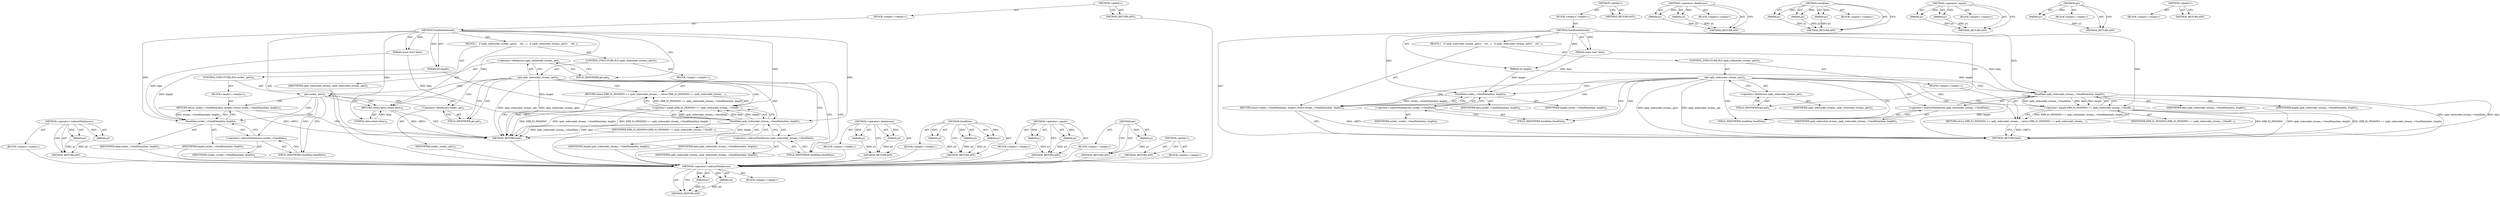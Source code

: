 digraph "&lt;global&gt;" {
vulnerable_75 [label=<(METHOD,&lt;operator&gt;.indirectFieldAccess)>];
vulnerable_76 [label=<(PARAM,p1)>];
vulnerable_77 [label=<(PARAM,p2)>];
vulnerable_78 [label=<(BLOCK,&lt;empty&gt;,&lt;empty&gt;)>];
vulnerable_79 [label=<(METHOD_RETURN,ANY)>];
vulnerable_6 [label=<(METHOD,&lt;global&gt;)<SUB>1</SUB>>];
vulnerable_7 [label=<(BLOCK,&lt;empty&gt;,&lt;empty&gt;)<SUB>1</SUB>>];
vulnerable_8 [label=<(METHOD,SendDataInternal)<SUB>1</SUB>>];
vulnerable_9 [label=<(PARAM,const char* data)<SUB>1</SUB>>];
vulnerable_10 [label=<(PARAM,int length)<SUB>1</SUB>>];
vulnerable_11 [label=<(BLOCK,{
   if (spdy_websocket_stream_.get())
     ret...,{
   if (spdy_websocket_stream_.get())
     ret...)<SUB>1</SUB>>];
vulnerable_12 [label=<(CONTROL_STRUCTURE,IF,if (spdy_websocket_stream_.get()))<SUB>2</SUB>>];
vulnerable_13 [label=<(get,spdy_websocket_stream_.get())<SUB>2</SUB>>];
vulnerable_14 [label=<(&lt;operator&gt;.fieldAccess,spdy_websocket_stream_.get)<SUB>2</SUB>>];
vulnerable_15 [label=<(IDENTIFIER,spdy_websocket_stream_,spdy_websocket_stream_.get())<SUB>2</SUB>>];
vulnerable_16 [label=<(FIELD_IDENTIFIER,get,get)<SUB>2</SUB>>];
vulnerable_17 [label=<(BLOCK,&lt;empty&gt;,&lt;empty&gt;)<SUB>3</SUB>>];
vulnerable_18 [label=<(RETURN,return ERR_IO_PENDING == spdy_websocket_stream_...,return ERR_IO_PENDING == spdy_websocket_stream_...)<SUB>3</SUB>>];
vulnerable_19 [label=<(&lt;operator&gt;.equals,ERR_IO_PENDING == spdy_websocket_stream_-&gt;SendD...)<SUB>3</SUB>>];
vulnerable_20 [label=<(IDENTIFIER,ERR_IO_PENDING,ERR_IO_PENDING == spdy_websocket_stream_-&gt;SendD...)<SUB>3</SUB>>];
vulnerable_21 [label=<(SendData,spdy_websocket_stream_-&gt;SendData(data, length))<SUB>3</SUB>>];
vulnerable_22 [label=<(&lt;operator&gt;.indirectFieldAccess,spdy_websocket_stream_-&gt;SendData)<SUB>3</SUB>>];
vulnerable_23 [label=<(IDENTIFIER,spdy_websocket_stream_,spdy_websocket_stream_-&gt;SendData(data, length))<SUB>3</SUB>>];
vulnerable_24 [label=<(FIELD_IDENTIFIER,SendData,SendData)<SUB>3</SUB>>];
vulnerable_25 [label=<(IDENTIFIER,data,spdy_websocket_stream_-&gt;SendData(data, length))<SUB>3</SUB>>];
vulnerable_26 [label=<(IDENTIFIER,length,spdy_websocket_stream_-&gt;SendData(data, length))<SUB>3</SUB>>];
vulnerable_27 [label=<(RETURN,return socket_-&gt;SendData(data, length);,return socket_-&gt;SendData(data, length);)<SUB>4</SUB>>];
vulnerable_28 [label=<(SendData,socket_-&gt;SendData(data, length))<SUB>4</SUB>>];
vulnerable_29 [label=<(&lt;operator&gt;.indirectFieldAccess,socket_-&gt;SendData)<SUB>4</SUB>>];
vulnerable_30 [label=<(IDENTIFIER,socket_,socket_-&gt;SendData(data, length))<SUB>4</SUB>>];
vulnerable_31 [label=<(FIELD_IDENTIFIER,SendData,SendData)<SUB>4</SUB>>];
vulnerable_32 [label=<(IDENTIFIER,data,socket_-&gt;SendData(data, length))<SUB>4</SUB>>];
vulnerable_33 [label=<(IDENTIFIER,length,socket_-&gt;SendData(data, length))<SUB>4</SUB>>];
vulnerable_34 [label=<(METHOD_RETURN,bool)<SUB>1</SUB>>];
vulnerable_36 [label=<(METHOD_RETURN,ANY)<SUB>1</SUB>>];
vulnerable_59 [label=<(METHOD,&lt;operator&gt;.fieldAccess)>];
vulnerable_60 [label=<(PARAM,p1)>];
vulnerable_61 [label=<(PARAM,p2)>];
vulnerable_62 [label=<(BLOCK,&lt;empty&gt;,&lt;empty&gt;)>];
vulnerable_63 [label=<(METHOD_RETURN,ANY)>];
vulnerable_69 [label=<(METHOD,SendData)>];
vulnerable_70 [label=<(PARAM,p1)>];
vulnerable_71 [label=<(PARAM,p2)>];
vulnerable_72 [label=<(PARAM,p3)>];
vulnerable_73 [label=<(BLOCK,&lt;empty&gt;,&lt;empty&gt;)>];
vulnerable_74 [label=<(METHOD_RETURN,ANY)>];
vulnerable_64 [label=<(METHOD,&lt;operator&gt;.equals)>];
vulnerable_65 [label=<(PARAM,p1)>];
vulnerable_66 [label=<(PARAM,p2)>];
vulnerable_67 [label=<(BLOCK,&lt;empty&gt;,&lt;empty&gt;)>];
vulnerable_68 [label=<(METHOD_RETURN,ANY)>];
vulnerable_55 [label=<(METHOD,get)>];
vulnerable_56 [label=<(PARAM,p1)>];
vulnerable_57 [label=<(BLOCK,&lt;empty&gt;,&lt;empty&gt;)>];
vulnerable_58 [label=<(METHOD_RETURN,ANY)>];
vulnerable_49 [label=<(METHOD,&lt;global&gt;)<SUB>1</SUB>>];
vulnerable_50 [label=<(BLOCK,&lt;empty&gt;,&lt;empty&gt;)>];
vulnerable_51 [label=<(METHOD_RETURN,ANY)>];
fixed_83 [label=<(METHOD,&lt;operator&gt;.indirectFieldAccess)>];
fixed_84 [label=<(PARAM,p1)>];
fixed_85 [label=<(PARAM,p2)>];
fixed_86 [label=<(BLOCK,&lt;empty&gt;,&lt;empty&gt;)>];
fixed_87 [label=<(METHOD_RETURN,ANY)>];
fixed_6 [label=<(METHOD,&lt;global&gt;)<SUB>1</SUB>>];
fixed_7 [label=<(BLOCK,&lt;empty&gt;,&lt;empty&gt;)<SUB>1</SUB>>];
fixed_8 [label=<(METHOD,SendDataInternal)<SUB>1</SUB>>];
fixed_9 [label=<(PARAM,const char* data)<SUB>1</SUB>>];
fixed_10 [label=<(PARAM,int length)<SUB>1</SUB>>];
fixed_11 [label=<(BLOCK,{
   if (spdy_websocket_stream_.get())
     ret...,{
   if (spdy_websocket_stream_.get())
     ret...)<SUB>1</SUB>>];
fixed_12 [label=<(CONTROL_STRUCTURE,IF,if (spdy_websocket_stream_.get()))<SUB>2</SUB>>];
fixed_13 [label=<(get,spdy_websocket_stream_.get())<SUB>2</SUB>>];
fixed_14 [label=<(&lt;operator&gt;.fieldAccess,spdy_websocket_stream_.get)<SUB>2</SUB>>];
fixed_15 [label=<(IDENTIFIER,spdy_websocket_stream_,spdy_websocket_stream_.get())<SUB>2</SUB>>];
fixed_16 [label=<(FIELD_IDENTIFIER,get,get)<SUB>2</SUB>>];
fixed_17 [label=<(BLOCK,&lt;empty&gt;,&lt;empty&gt;)<SUB>3</SUB>>];
fixed_18 [label=<(RETURN,return ERR_IO_PENDING == spdy_websocket_stream_...,return ERR_IO_PENDING == spdy_websocket_stream_...)<SUB>3</SUB>>];
fixed_19 [label=<(&lt;operator&gt;.equals,ERR_IO_PENDING == spdy_websocket_stream_-&gt;SendD...)<SUB>3</SUB>>];
fixed_20 [label=<(IDENTIFIER,ERR_IO_PENDING,ERR_IO_PENDING == spdy_websocket_stream_-&gt;SendD...)<SUB>3</SUB>>];
fixed_21 [label=<(SendData,spdy_websocket_stream_-&gt;SendData(data, length))<SUB>3</SUB>>];
fixed_22 [label=<(&lt;operator&gt;.indirectFieldAccess,spdy_websocket_stream_-&gt;SendData)<SUB>3</SUB>>];
fixed_23 [label=<(IDENTIFIER,spdy_websocket_stream_,spdy_websocket_stream_-&gt;SendData(data, length))<SUB>3</SUB>>];
fixed_24 [label=<(FIELD_IDENTIFIER,SendData,SendData)<SUB>3</SUB>>];
fixed_25 [label=<(IDENTIFIER,data,spdy_websocket_stream_-&gt;SendData(data, length))<SUB>3</SUB>>];
fixed_26 [label=<(IDENTIFIER,length,spdy_websocket_stream_-&gt;SendData(data, length))<SUB>3</SUB>>];
fixed_27 [label=<(CONTROL_STRUCTURE,IF,if (socket_.get()))<SUB>4</SUB>>];
fixed_28 [label=<(get,socket_.get())<SUB>4</SUB>>];
fixed_29 [label=<(&lt;operator&gt;.fieldAccess,socket_.get)<SUB>4</SUB>>];
fixed_30 [label=<(IDENTIFIER,socket_,socket_.get())<SUB>4</SUB>>];
fixed_31 [label=<(FIELD_IDENTIFIER,get,get)<SUB>4</SUB>>];
fixed_32 [label=<(BLOCK,&lt;empty&gt;,&lt;empty&gt;)<SUB>5</SUB>>];
fixed_33 [label=<(RETURN,return socket_-&gt;SendData(data, length);,return socket_-&gt;SendData(data, length);)<SUB>5</SUB>>];
fixed_34 [label=<(SendData,socket_-&gt;SendData(data, length))<SUB>5</SUB>>];
fixed_35 [label=<(&lt;operator&gt;.indirectFieldAccess,socket_-&gt;SendData)<SUB>5</SUB>>];
fixed_36 [label=<(IDENTIFIER,socket_,socket_-&gt;SendData(data, length))<SUB>5</SUB>>];
fixed_37 [label=<(FIELD_IDENTIFIER,SendData,SendData)<SUB>5</SUB>>];
fixed_38 [label=<(IDENTIFIER,data,socket_-&gt;SendData(data, length))<SUB>5</SUB>>];
fixed_39 [label=<(IDENTIFIER,length,socket_-&gt;SendData(data, length))<SUB>5</SUB>>];
fixed_40 [label=<(RETURN,return false;,return false;)<SUB>6</SUB>>];
fixed_41 [label=<(LITERAL,false,return false;)<SUB>6</SUB>>];
fixed_42 [label=<(METHOD_RETURN,bool)<SUB>1</SUB>>];
fixed_44 [label=<(METHOD_RETURN,ANY)<SUB>1</SUB>>];
fixed_67 [label=<(METHOD,&lt;operator&gt;.fieldAccess)>];
fixed_68 [label=<(PARAM,p1)>];
fixed_69 [label=<(PARAM,p2)>];
fixed_70 [label=<(BLOCK,&lt;empty&gt;,&lt;empty&gt;)>];
fixed_71 [label=<(METHOD_RETURN,ANY)>];
fixed_77 [label=<(METHOD,SendData)>];
fixed_78 [label=<(PARAM,p1)>];
fixed_79 [label=<(PARAM,p2)>];
fixed_80 [label=<(PARAM,p3)>];
fixed_81 [label=<(BLOCK,&lt;empty&gt;,&lt;empty&gt;)>];
fixed_82 [label=<(METHOD_RETURN,ANY)>];
fixed_72 [label=<(METHOD,&lt;operator&gt;.equals)>];
fixed_73 [label=<(PARAM,p1)>];
fixed_74 [label=<(PARAM,p2)>];
fixed_75 [label=<(BLOCK,&lt;empty&gt;,&lt;empty&gt;)>];
fixed_76 [label=<(METHOD_RETURN,ANY)>];
fixed_63 [label=<(METHOD,get)>];
fixed_64 [label=<(PARAM,p1)>];
fixed_65 [label=<(BLOCK,&lt;empty&gt;,&lt;empty&gt;)>];
fixed_66 [label=<(METHOD_RETURN,ANY)>];
fixed_57 [label=<(METHOD,&lt;global&gt;)<SUB>1</SUB>>];
fixed_58 [label=<(BLOCK,&lt;empty&gt;,&lt;empty&gt;)>];
fixed_59 [label=<(METHOD_RETURN,ANY)>];
vulnerable_75 -> vulnerable_76  [key=0, label="AST: "];
vulnerable_75 -> vulnerable_76  [key=1, label="DDG: "];
vulnerable_75 -> vulnerable_78  [key=0, label="AST: "];
vulnerable_75 -> vulnerable_77  [key=0, label="AST: "];
vulnerable_75 -> vulnerable_77  [key=1, label="DDG: "];
vulnerable_75 -> vulnerable_79  [key=0, label="AST: "];
vulnerable_75 -> vulnerable_79  [key=1, label="CFG: "];
vulnerable_76 -> vulnerable_79  [key=0, label="DDG: p1"];
vulnerable_77 -> vulnerable_79  [key=0, label="DDG: p2"];
vulnerable_6 -> vulnerable_7  [key=0, label="AST: "];
vulnerable_6 -> vulnerable_36  [key=0, label="AST: "];
vulnerable_6 -> vulnerable_36  [key=1, label="CFG: "];
vulnerable_7 -> vulnerable_8  [key=0, label="AST: "];
vulnerable_8 -> vulnerable_9  [key=0, label="AST: "];
vulnerable_8 -> vulnerable_9  [key=1, label="DDG: "];
vulnerable_8 -> vulnerable_10  [key=0, label="AST: "];
vulnerable_8 -> vulnerable_10  [key=1, label="DDG: "];
vulnerable_8 -> vulnerable_11  [key=0, label="AST: "];
vulnerable_8 -> vulnerable_34  [key=0, label="AST: "];
vulnerable_8 -> vulnerable_16  [key=0, label="CFG: "];
vulnerable_8 -> vulnerable_28  [key=0, label="DDG: "];
vulnerable_8 -> vulnerable_19  [key=0, label="DDG: "];
vulnerable_8 -> vulnerable_21  [key=0, label="DDG: "];
vulnerable_9 -> vulnerable_28  [key=0, label="DDG: data"];
vulnerable_9 -> vulnerable_21  [key=0, label="DDG: data"];
vulnerable_10 -> vulnerable_28  [key=0, label="DDG: length"];
vulnerable_10 -> vulnerable_21  [key=0, label="DDG: length"];
vulnerable_11 -> vulnerable_12  [key=0, label="AST: "];
vulnerable_11 -> vulnerable_27  [key=0, label="AST: "];
vulnerable_12 -> vulnerable_13  [key=0, label="AST: "];
vulnerable_12 -> vulnerable_17  [key=0, label="AST: "];
vulnerable_13 -> vulnerable_14  [key=0, label="AST: "];
vulnerable_13 -> vulnerable_24  [key=0, label="CFG: "];
vulnerable_13 -> vulnerable_24  [key=1, label="CDG: "];
vulnerable_13 -> vulnerable_31  [key=0, label="CFG: "];
vulnerable_13 -> vulnerable_31  [key=1, label="CDG: "];
vulnerable_13 -> vulnerable_34  [key=0, label="DDG: spdy_websocket_stream_.get"];
vulnerable_13 -> vulnerable_34  [key=1, label="DDG: spdy_websocket_stream_.get()"];
vulnerable_13 -> vulnerable_29  [key=0, label="CDG: "];
vulnerable_13 -> vulnerable_21  [key=0, label="CDG: "];
vulnerable_13 -> vulnerable_18  [key=0, label="CDG: "];
vulnerable_13 -> vulnerable_19  [key=0, label="CDG: "];
vulnerable_13 -> vulnerable_28  [key=0, label="CDG: "];
vulnerable_13 -> vulnerable_22  [key=0, label="CDG: "];
vulnerable_13 -> vulnerable_27  [key=0, label="CDG: "];
vulnerable_14 -> vulnerable_15  [key=0, label="AST: "];
vulnerable_14 -> vulnerable_16  [key=0, label="AST: "];
vulnerable_14 -> vulnerable_13  [key=0, label="CFG: "];
vulnerable_16 -> vulnerable_14  [key=0, label="CFG: "];
vulnerable_17 -> vulnerable_18  [key=0, label="AST: "];
vulnerable_18 -> vulnerable_19  [key=0, label="AST: "];
vulnerable_18 -> vulnerable_34  [key=0, label="CFG: "];
vulnerable_18 -> vulnerable_34  [key=1, label="DDG: &lt;RET&gt;"];
vulnerable_19 -> vulnerable_20  [key=0, label="AST: "];
vulnerable_19 -> vulnerable_21  [key=0, label="AST: "];
vulnerable_19 -> vulnerable_18  [key=0, label="CFG: "];
vulnerable_19 -> vulnerable_18  [key=1, label="DDG: ERR_IO_PENDING == spdy_websocket_stream_-&gt;SendData(data, length)"];
vulnerable_19 -> vulnerable_34  [key=0, label="DDG: ERR_IO_PENDING"];
vulnerable_19 -> vulnerable_34  [key=1, label="DDG: spdy_websocket_stream_-&gt;SendData(data, length)"];
vulnerable_19 -> vulnerable_34  [key=2, label="DDG: ERR_IO_PENDING == spdy_websocket_stream_-&gt;SendData(data, length)"];
vulnerable_21 -> vulnerable_22  [key=0, label="AST: "];
vulnerable_21 -> vulnerable_25  [key=0, label="AST: "];
vulnerable_21 -> vulnerable_26  [key=0, label="AST: "];
vulnerable_21 -> vulnerable_19  [key=0, label="CFG: "];
vulnerable_21 -> vulnerable_19  [key=1, label="DDG: spdy_websocket_stream_-&gt;SendData"];
vulnerable_21 -> vulnerable_19  [key=2, label="DDG: data"];
vulnerable_21 -> vulnerable_19  [key=3, label="DDG: length"];
vulnerable_21 -> vulnerable_34  [key=0, label="DDG: spdy_websocket_stream_-&gt;SendData"];
vulnerable_21 -> vulnerable_34  [key=1, label="DDG: data"];
vulnerable_21 -> vulnerable_34  [key=2, label="DDG: length"];
vulnerable_22 -> vulnerable_23  [key=0, label="AST: "];
vulnerable_22 -> vulnerable_24  [key=0, label="AST: "];
vulnerable_22 -> vulnerable_21  [key=0, label="CFG: "];
vulnerable_24 -> vulnerable_22  [key=0, label="CFG: "];
vulnerable_27 -> vulnerable_28  [key=0, label="AST: "];
vulnerable_27 -> vulnerable_34  [key=0, label="CFG: "];
vulnerable_27 -> vulnerable_34  [key=1, label="DDG: &lt;RET&gt;"];
vulnerable_28 -> vulnerable_29  [key=0, label="AST: "];
vulnerable_28 -> vulnerable_32  [key=0, label="AST: "];
vulnerable_28 -> vulnerable_33  [key=0, label="AST: "];
vulnerable_28 -> vulnerable_27  [key=0, label="CFG: "];
vulnerable_28 -> vulnerable_27  [key=1, label="DDG: socket_-&gt;SendData(data, length)"];
vulnerable_29 -> vulnerable_30  [key=0, label="AST: "];
vulnerable_29 -> vulnerable_31  [key=0, label="AST: "];
vulnerable_29 -> vulnerable_28  [key=0, label="CFG: "];
vulnerable_31 -> vulnerable_29  [key=0, label="CFG: "];
vulnerable_59 -> vulnerable_60  [key=0, label="AST: "];
vulnerable_59 -> vulnerable_60  [key=1, label="DDG: "];
vulnerable_59 -> vulnerable_62  [key=0, label="AST: "];
vulnerable_59 -> vulnerable_61  [key=0, label="AST: "];
vulnerable_59 -> vulnerable_61  [key=1, label="DDG: "];
vulnerable_59 -> vulnerable_63  [key=0, label="AST: "];
vulnerable_59 -> vulnerable_63  [key=1, label="CFG: "];
vulnerable_60 -> vulnerable_63  [key=0, label="DDG: p1"];
vulnerable_61 -> vulnerable_63  [key=0, label="DDG: p2"];
vulnerable_69 -> vulnerable_70  [key=0, label="AST: "];
vulnerable_69 -> vulnerable_70  [key=1, label="DDG: "];
vulnerable_69 -> vulnerable_73  [key=0, label="AST: "];
vulnerable_69 -> vulnerable_71  [key=0, label="AST: "];
vulnerable_69 -> vulnerable_71  [key=1, label="DDG: "];
vulnerable_69 -> vulnerable_74  [key=0, label="AST: "];
vulnerable_69 -> vulnerable_74  [key=1, label="CFG: "];
vulnerable_69 -> vulnerable_72  [key=0, label="AST: "];
vulnerable_69 -> vulnerable_72  [key=1, label="DDG: "];
vulnerable_70 -> vulnerable_74  [key=0, label="DDG: p1"];
vulnerable_71 -> vulnerable_74  [key=0, label="DDG: p2"];
vulnerable_72 -> vulnerable_74  [key=0, label="DDG: p3"];
vulnerable_64 -> vulnerable_65  [key=0, label="AST: "];
vulnerable_64 -> vulnerable_65  [key=1, label="DDG: "];
vulnerable_64 -> vulnerable_67  [key=0, label="AST: "];
vulnerable_64 -> vulnerable_66  [key=0, label="AST: "];
vulnerable_64 -> vulnerable_66  [key=1, label="DDG: "];
vulnerable_64 -> vulnerable_68  [key=0, label="AST: "];
vulnerable_64 -> vulnerable_68  [key=1, label="CFG: "];
vulnerable_65 -> vulnerable_68  [key=0, label="DDG: p1"];
vulnerable_66 -> vulnerable_68  [key=0, label="DDG: p2"];
vulnerable_55 -> vulnerable_56  [key=0, label="AST: "];
vulnerable_55 -> vulnerable_56  [key=1, label="DDG: "];
vulnerable_55 -> vulnerable_57  [key=0, label="AST: "];
vulnerable_55 -> vulnerable_58  [key=0, label="AST: "];
vulnerable_55 -> vulnerable_58  [key=1, label="CFG: "];
vulnerable_56 -> vulnerable_58  [key=0, label="DDG: p1"];
vulnerable_49 -> vulnerable_50  [key=0, label="AST: "];
vulnerable_49 -> vulnerable_51  [key=0, label="AST: "];
vulnerable_49 -> vulnerable_51  [key=1, label="CFG: "];
fixed_83 -> fixed_84  [key=0, label="AST: "];
fixed_83 -> fixed_84  [key=1, label="DDG: "];
fixed_83 -> fixed_86  [key=0, label="AST: "];
fixed_83 -> fixed_85  [key=0, label="AST: "];
fixed_83 -> fixed_85  [key=1, label="DDG: "];
fixed_83 -> fixed_87  [key=0, label="AST: "];
fixed_83 -> fixed_87  [key=1, label="CFG: "];
fixed_84 -> fixed_87  [key=0, label="DDG: p1"];
fixed_85 -> fixed_87  [key=0, label="DDG: p2"];
fixed_86 -> vulnerable_75  [key=0];
fixed_87 -> vulnerable_75  [key=0];
fixed_6 -> fixed_7  [key=0, label="AST: "];
fixed_6 -> fixed_44  [key=0, label="AST: "];
fixed_6 -> fixed_44  [key=1, label="CFG: "];
fixed_7 -> fixed_8  [key=0, label="AST: "];
fixed_8 -> fixed_9  [key=0, label="AST: "];
fixed_8 -> fixed_9  [key=1, label="DDG: "];
fixed_8 -> fixed_10  [key=0, label="AST: "];
fixed_8 -> fixed_10  [key=1, label="DDG: "];
fixed_8 -> fixed_11  [key=0, label="AST: "];
fixed_8 -> fixed_42  [key=0, label="AST: "];
fixed_8 -> fixed_16  [key=0, label="CFG: "];
fixed_8 -> fixed_40  [key=0, label="DDG: "];
fixed_8 -> fixed_41  [key=0, label="DDG: "];
fixed_8 -> fixed_19  [key=0, label="DDG: "];
fixed_8 -> fixed_34  [key=0, label="DDG: "];
fixed_8 -> fixed_21  [key=0, label="DDG: "];
fixed_9 -> fixed_34  [key=0, label="DDG: data"];
fixed_9 -> fixed_21  [key=0, label="DDG: data"];
fixed_10 -> fixed_34  [key=0, label="DDG: length"];
fixed_10 -> fixed_21  [key=0, label="DDG: length"];
fixed_11 -> fixed_12  [key=0, label="AST: "];
fixed_11 -> fixed_27  [key=0, label="AST: "];
fixed_11 -> fixed_40  [key=0, label="AST: "];
fixed_12 -> fixed_13  [key=0, label="AST: "];
fixed_12 -> fixed_17  [key=0, label="AST: "];
fixed_13 -> fixed_14  [key=0, label="AST: "];
fixed_13 -> fixed_24  [key=0, label="CFG: "];
fixed_13 -> fixed_24  [key=1, label="CDG: "];
fixed_13 -> fixed_31  [key=0, label="CFG: "];
fixed_13 -> fixed_31  [key=1, label="CDG: "];
fixed_13 -> fixed_42  [key=0, label="DDG: spdy_websocket_stream_.get"];
fixed_13 -> fixed_42  [key=1, label="DDG: spdy_websocket_stream_.get()"];
fixed_13 -> fixed_29  [key=0, label="CDG: "];
fixed_13 -> fixed_21  [key=0, label="CDG: "];
fixed_13 -> fixed_18  [key=0, label="CDG: "];
fixed_13 -> fixed_19  [key=0, label="CDG: "];
fixed_13 -> fixed_28  [key=0, label="CDG: "];
fixed_13 -> fixed_22  [key=0, label="CDG: "];
fixed_14 -> fixed_15  [key=0, label="AST: "];
fixed_14 -> fixed_16  [key=0, label="AST: "];
fixed_14 -> fixed_13  [key=0, label="CFG: "];
fixed_15 -> vulnerable_75  [key=0];
fixed_16 -> fixed_14  [key=0, label="CFG: "];
fixed_17 -> fixed_18  [key=0, label="AST: "];
fixed_18 -> fixed_19  [key=0, label="AST: "];
fixed_18 -> fixed_42  [key=0, label="CFG: "];
fixed_18 -> fixed_42  [key=1, label="DDG: &lt;RET&gt;"];
fixed_19 -> fixed_20  [key=0, label="AST: "];
fixed_19 -> fixed_21  [key=0, label="AST: "];
fixed_19 -> fixed_18  [key=0, label="CFG: "];
fixed_19 -> fixed_18  [key=1, label="DDG: ERR_IO_PENDING == spdy_websocket_stream_-&gt;SendData(data, length)"];
fixed_19 -> fixed_42  [key=0, label="DDG: ERR_IO_PENDING"];
fixed_19 -> fixed_42  [key=1, label="DDG: spdy_websocket_stream_-&gt;SendData(data, length)"];
fixed_19 -> fixed_42  [key=2, label="DDG: ERR_IO_PENDING == spdy_websocket_stream_-&gt;SendData(data, length)"];
fixed_20 -> vulnerable_75  [key=0];
fixed_21 -> fixed_22  [key=0, label="AST: "];
fixed_21 -> fixed_25  [key=0, label="AST: "];
fixed_21 -> fixed_26  [key=0, label="AST: "];
fixed_21 -> fixed_19  [key=0, label="CFG: "];
fixed_21 -> fixed_19  [key=1, label="DDG: spdy_websocket_stream_-&gt;SendData"];
fixed_21 -> fixed_19  [key=2, label="DDG: data"];
fixed_21 -> fixed_19  [key=3, label="DDG: length"];
fixed_21 -> fixed_42  [key=0, label="DDG: spdy_websocket_stream_-&gt;SendData"];
fixed_21 -> fixed_42  [key=1, label="DDG: data"];
fixed_21 -> fixed_42  [key=2, label="DDG: length"];
fixed_22 -> fixed_23  [key=0, label="AST: "];
fixed_22 -> fixed_24  [key=0, label="AST: "];
fixed_22 -> fixed_21  [key=0, label="CFG: "];
fixed_23 -> vulnerable_75  [key=0];
fixed_24 -> fixed_22  [key=0, label="CFG: "];
fixed_25 -> vulnerable_75  [key=0];
fixed_26 -> vulnerable_75  [key=0];
fixed_27 -> fixed_28  [key=0, label="AST: "];
fixed_27 -> fixed_32  [key=0, label="AST: "];
fixed_28 -> fixed_29  [key=0, label="AST: "];
fixed_28 -> fixed_37  [key=0, label="CFG: "];
fixed_28 -> fixed_37  [key=1, label="CDG: "];
fixed_28 -> fixed_40  [key=0, label="CFG: "];
fixed_28 -> fixed_40  [key=1, label="CDG: "];
fixed_28 -> fixed_34  [key=0, label="CDG: "];
fixed_28 -> fixed_33  [key=0, label="CDG: "];
fixed_28 -> fixed_35  [key=0, label="CDG: "];
fixed_29 -> fixed_30  [key=0, label="AST: "];
fixed_29 -> fixed_31  [key=0, label="AST: "];
fixed_29 -> fixed_28  [key=0, label="CFG: "];
fixed_30 -> vulnerable_75  [key=0];
fixed_31 -> fixed_29  [key=0, label="CFG: "];
fixed_32 -> fixed_33  [key=0, label="AST: "];
fixed_33 -> fixed_34  [key=0, label="AST: "];
fixed_33 -> fixed_42  [key=0, label="CFG: "];
fixed_33 -> fixed_42  [key=1, label="DDG: &lt;RET&gt;"];
fixed_34 -> fixed_35  [key=0, label="AST: "];
fixed_34 -> fixed_38  [key=0, label="AST: "];
fixed_34 -> fixed_39  [key=0, label="AST: "];
fixed_34 -> fixed_33  [key=0, label="CFG: "];
fixed_34 -> fixed_33  [key=1, label="DDG: socket_-&gt;SendData(data, length)"];
fixed_35 -> fixed_36  [key=0, label="AST: "];
fixed_35 -> fixed_37  [key=0, label="AST: "];
fixed_35 -> fixed_34  [key=0, label="CFG: "];
fixed_36 -> vulnerable_75  [key=0];
fixed_37 -> fixed_35  [key=0, label="CFG: "];
fixed_38 -> vulnerable_75  [key=0];
fixed_39 -> vulnerable_75  [key=0];
fixed_40 -> fixed_41  [key=0, label="AST: "];
fixed_40 -> fixed_42  [key=0, label="CFG: "];
fixed_40 -> fixed_42  [key=1, label="DDG: &lt;RET&gt;"];
fixed_41 -> fixed_40  [key=0, label="DDG: false"];
fixed_42 -> vulnerable_75  [key=0];
fixed_44 -> vulnerable_75  [key=0];
fixed_67 -> fixed_68  [key=0, label="AST: "];
fixed_67 -> fixed_68  [key=1, label="DDG: "];
fixed_67 -> fixed_70  [key=0, label="AST: "];
fixed_67 -> fixed_69  [key=0, label="AST: "];
fixed_67 -> fixed_69  [key=1, label="DDG: "];
fixed_67 -> fixed_71  [key=0, label="AST: "];
fixed_67 -> fixed_71  [key=1, label="CFG: "];
fixed_68 -> fixed_71  [key=0, label="DDG: p1"];
fixed_69 -> fixed_71  [key=0, label="DDG: p2"];
fixed_70 -> vulnerable_75  [key=0];
fixed_71 -> vulnerable_75  [key=0];
fixed_77 -> fixed_78  [key=0, label="AST: "];
fixed_77 -> fixed_78  [key=1, label="DDG: "];
fixed_77 -> fixed_81  [key=0, label="AST: "];
fixed_77 -> fixed_79  [key=0, label="AST: "];
fixed_77 -> fixed_79  [key=1, label="DDG: "];
fixed_77 -> fixed_82  [key=0, label="AST: "];
fixed_77 -> fixed_82  [key=1, label="CFG: "];
fixed_77 -> fixed_80  [key=0, label="AST: "];
fixed_77 -> fixed_80  [key=1, label="DDG: "];
fixed_78 -> fixed_82  [key=0, label="DDG: p1"];
fixed_79 -> fixed_82  [key=0, label="DDG: p2"];
fixed_80 -> fixed_82  [key=0, label="DDG: p3"];
fixed_81 -> vulnerable_75  [key=0];
fixed_82 -> vulnerable_75  [key=0];
fixed_72 -> fixed_73  [key=0, label="AST: "];
fixed_72 -> fixed_73  [key=1, label="DDG: "];
fixed_72 -> fixed_75  [key=0, label="AST: "];
fixed_72 -> fixed_74  [key=0, label="AST: "];
fixed_72 -> fixed_74  [key=1, label="DDG: "];
fixed_72 -> fixed_76  [key=0, label="AST: "];
fixed_72 -> fixed_76  [key=1, label="CFG: "];
fixed_73 -> fixed_76  [key=0, label="DDG: p1"];
fixed_74 -> fixed_76  [key=0, label="DDG: p2"];
fixed_75 -> vulnerable_75  [key=0];
fixed_76 -> vulnerable_75  [key=0];
fixed_63 -> fixed_64  [key=0, label="AST: "];
fixed_63 -> fixed_64  [key=1, label="DDG: "];
fixed_63 -> fixed_65  [key=0, label="AST: "];
fixed_63 -> fixed_66  [key=0, label="AST: "];
fixed_63 -> fixed_66  [key=1, label="CFG: "];
fixed_64 -> fixed_66  [key=0, label="DDG: p1"];
fixed_65 -> vulnerable_75  [key=0];
fixed_66 -> vulnerable_75  [key=0];
fixed_57 -> fixed_58  [key=0, label="AST: "];
fixed_57 -> fixed_59  [key=0, label="AST: "];
fixed_57 -> fixed_59  [key=1, label="CFG: "];
fixed_58 -> vulnerable_75  [key=0];
fixed_59 -> vulnerable_75  [key=0];
}
